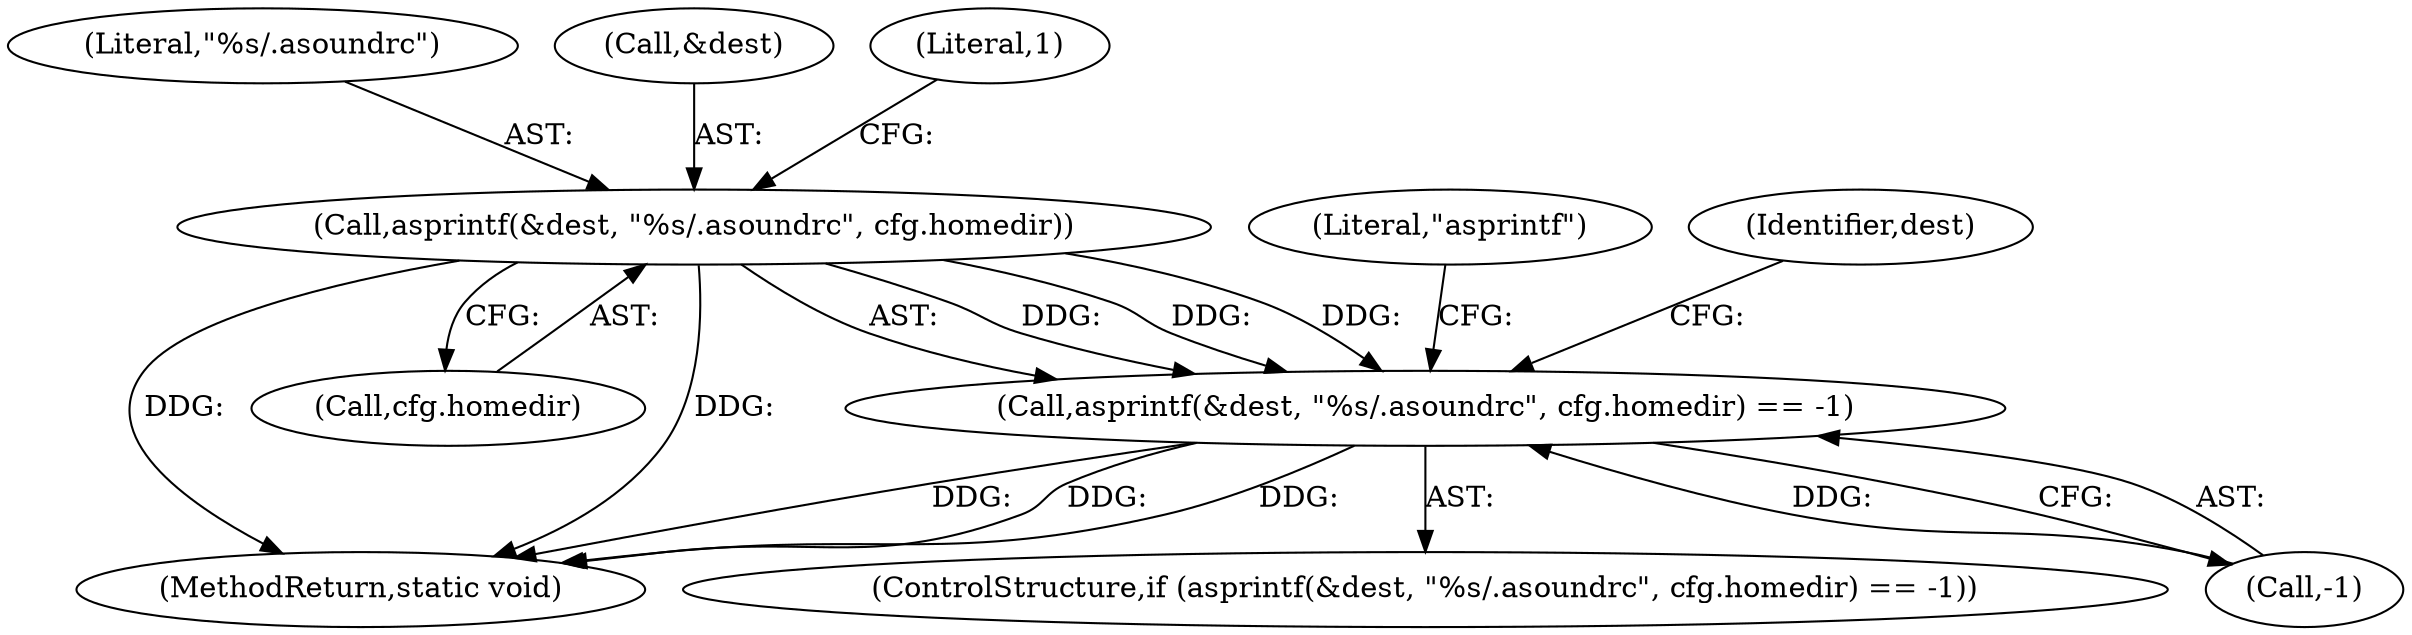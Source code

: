 digraph "0_firejail_903fd8a0789ca3cc3c21d84cd0282481515592ef@pointer" {
"1000110" [label="(Call,asprintf(&dest, \"%s/.asoundrc\", cfg.homedir))"];
"1000109" [label="(Call,asprintf(&dest, \"%s/.asoundrc\", cfg.homedir) == -1)"];
"1000113" [label="(Literal,\"%s/.asoundrc\")"];
"1000109" [label="(Call,asprintf(&dest, \"%s/.asoundrc\", cfg.homedir) == -1)"];
"1000117" [label="(Call,-1)"];
"1000114" [label="(Call,cfg.homedir)"];
"1000191" [label="(MethodReturn,static void)"];
"1000120" [label="(Literal,\"asprintf\")"];
"1000111" [label="(Call,&dest)"];
"1000110" [label="(Call,asprintf(&dest, \"%s/.asoundrc\", cfg.homedir))"];
"1000108" [label="(ControlStructure,if (asprintf(&dest, \"%s/.asoundrc\", cfg.homedir) == -1))"];
"1000118" [label="(Literal,1)"];
"1000123" [label="(Identifier,dest)"];
"1000110" -> "1000109"  [label="AST: "];
"1000110" -> "1000114"  [label="CFG: "];
"1000111" -> "1000110"  [label="AST: "];
"1000113" -> "1000110"  [label="AST: "];
"1000114" -> "1000110"  [label="AST: "];
"1000118" -> "1000110"  [label="CFG: "];
"1000110" -> "1000191"  [label="DDG: "];
"1000110" -> "1000191"  [label="DDG: "];
"1000110" -> "1000109"  [label="DDG: "];
"1000110" -> "1000109"  [label="DDG: "];
"1000110" -> "1000109"  [label="DDG: "];
"1000109" -> "1000108"  [label="AST: "];
"1000109" -> "1000117"  [label="CFG: "];
"1000117" -> "1000109"  [label="AST: "];
"1000120" -> "1000109"  [label="CFG: "];
"1000123" -> "1000109"  [label="CFG: "];
"1000109" -> "1000191"  [label="DDG: "];
"1000109" -> "1000191"  [label="DDG: "];
"1000109" -> "1000191"  [label="DDG: "];
"1000117" -> "1000109"  [label="DDG: "];
}
